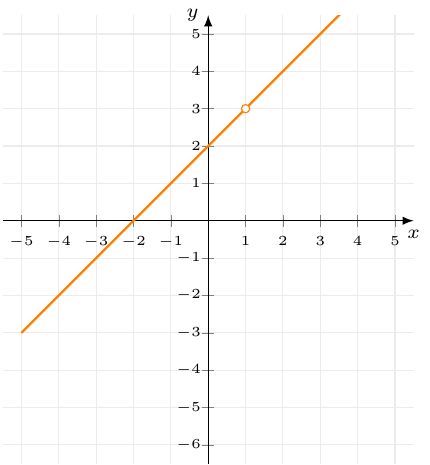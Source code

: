 \documentclass[crop]{standalone}
\usepackage[dvipsnames]{xcolor}
\usepackage{tikz}
\usepackage{pgfplots}
\pgfplotsset{compat=1.18}
\begin{document}
  \begin{tikzpicture}
    \begin{axis}[%
      axis x line=center,axis y line=center,
      unit vector ratio={1 1},
      xlabel={$x$},ylabel={$y$},
      xlabel style={below,font=\scriptsize},
      ylabel style={left,font=\scriptsize},
      xmin=-5.5,xmax=5.5,
      xtick={-5,-4,-3,-2,-1,0,1,2,3,4,5},
      xticklabel style={font=\tiny},
      ymin=-6.5,ymax=5.5,
      ytick={-6,-5,-4,-3,-2,-1,0,1,2,3,4,5},
      yticklabel style={font=\tiny,xshift=0.3em},
      axis line style={-latex},
      grid=major,
      major grid style={gray!15},
      declare function={
        f(\x) = \x + 2;
      }
    ]%
      \addplot[mark=none,color=orange,thick,samples=1000,%
        domain=-5:5,
      ] {f(x)};

      \addplot[mark=*,mark size=1.5pt,color=orange] coordinates {(1,3)};
      \addplot[mark=*,mark size=1pt,color=white] coordinates {(1,3)};
    \end{axis}
  \end{tikzpicture}%
\end{document}